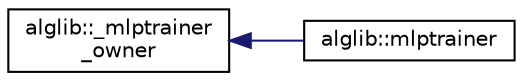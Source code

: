 digraph "Graphical Class Hierarchy"
{
  edge [fontname="Helvetica",fontsize="10",labelfontname="Helvetica",labelfontsize="10"];
  node [fontname="Helvetica",fontsize="10",shape=record];
  rankdir="LR";
  Node0 [label="alglib::_mlptrainer\l_owner",height=0.2,width=0.4,color="black", fillcolor="white", style="filled",URL="$classalglib_1_1__mlptrainer__owner.html"];
  Node0 -> Node1 [dir="back",color="midnightblue",fontsize="10",style="solid",fontname="Helvetica"];
  Node1 [label="alglib::mlptrainer",height=0.2,width=0.4,color="black", fillcolor="white", style="filled",URL="$classalglib_1_1mlptrainer.html"];
}
